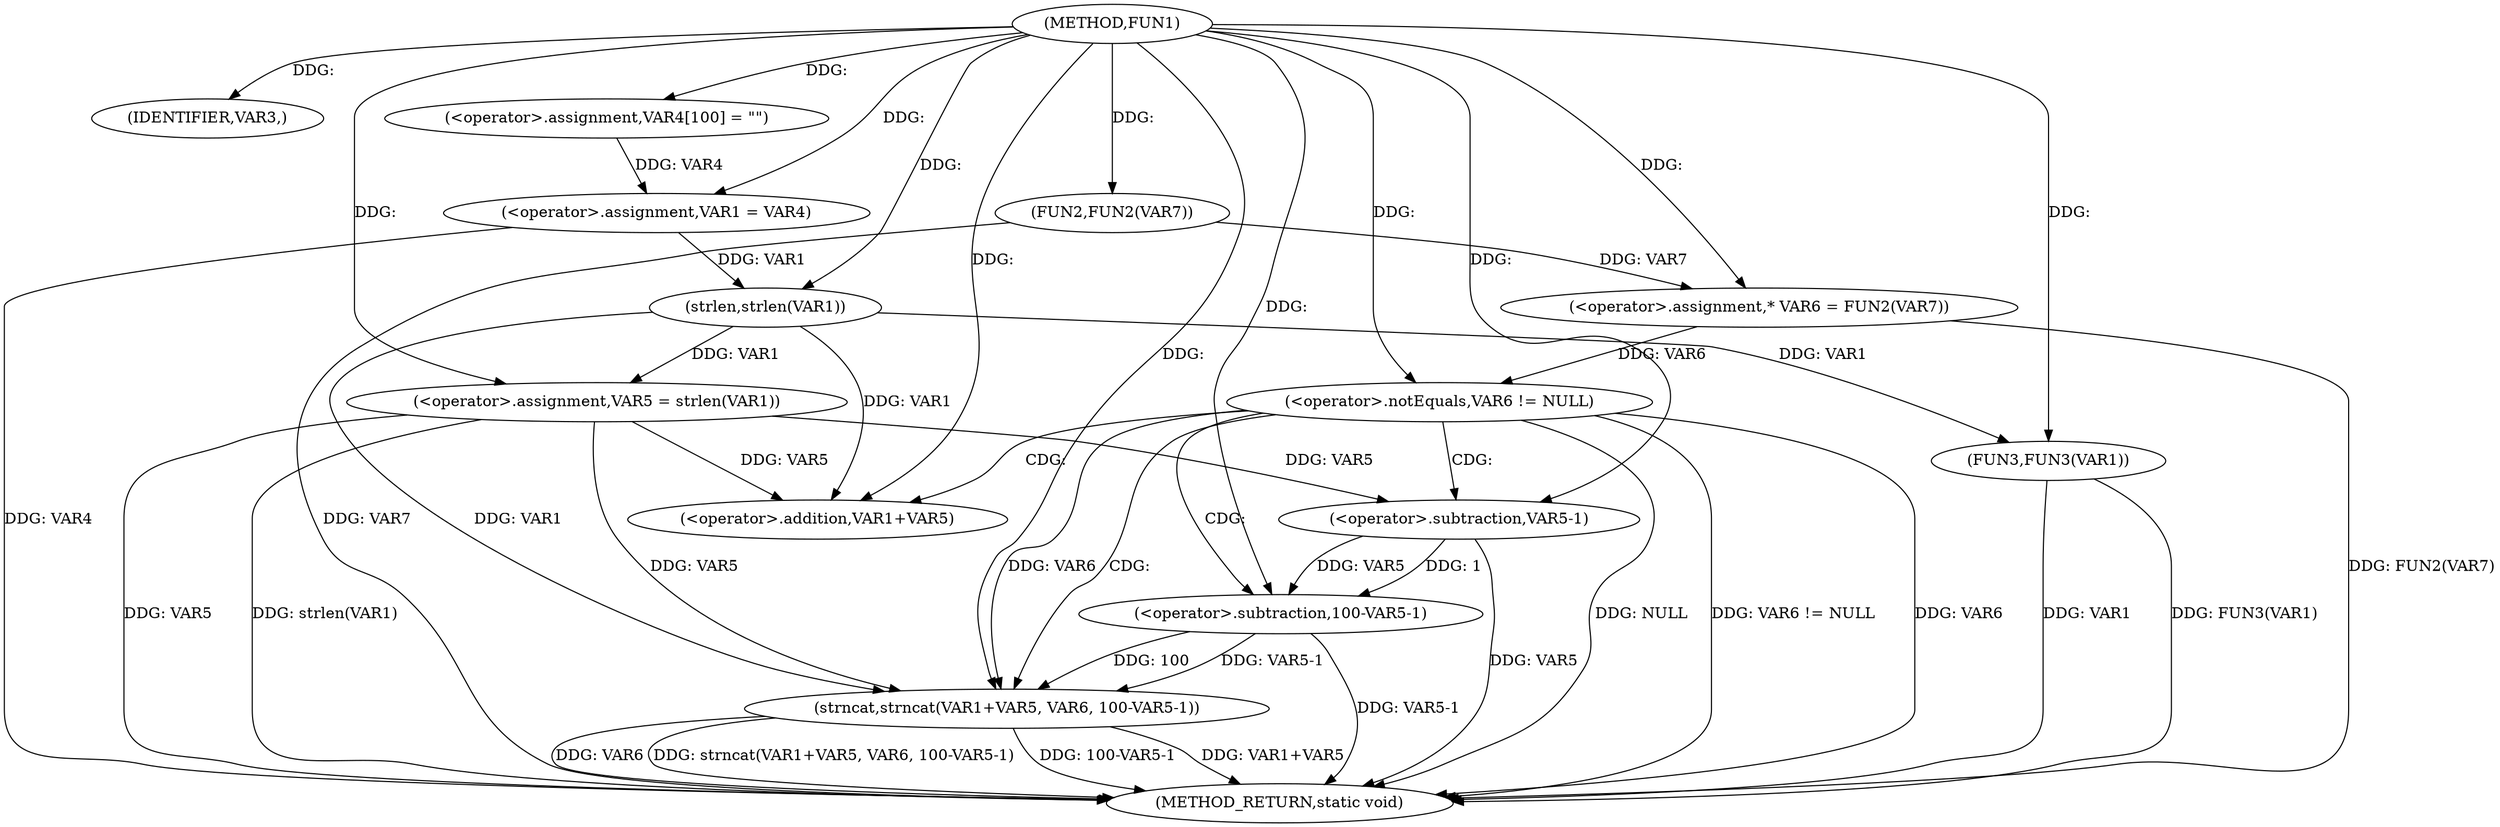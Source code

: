 digraph FUN1 {  
"1000100" [label = "(METHOD,FUN1)" ]
"1000139" [label = "(METHOD_RETURN,static void)" ]
"1000103" [label = "(IDENTIFIER,VAR3,)" ]
"1000105" [label = "(<operator>.assignment,VAR4[100] = \"\")" ]
"1000108" [label = "(<operator>.assignment,VAR1 = VAR4)" ]
"1000113" [label = "(<operator>.assignment,VAR5 = strlen(VAR1))" ]
"1000115" [label = "(strlen,strlen(VAR1))" ]
"1000118" [label = "(<operator>.assignment,* VAR6 = FUN2(VAR7))" ]
"1000120" [label = "(FUN2,FUN2(VAR7))" ]
"1000123" [label = "(<operator>.notEquals,VAR6 != NULL)" ]
"1000127" [label = "(strncat,strncat(VAR1+VAR5, VAR6, 100-VAR5-1))" ]
"1000128" [label = "(<operator>.addition,VAR1+VAR5)" ]
"1000132" [label = "(<operator>.subtraction,100-VAR5-1)" ]
"1000134" [label = "(<operator>.subtraction,VAR5-1)" ]
"1000137" [label = "(FUN3,FUN3(VAR1))" ]
  "1000123" -> "1000139"  [ label = "DDG: NULL"] 
  "1000113" -> "1000139"  [ label = "DDG: VAR5"] 
  "1000132" -> "1000139"  [ label = "DDG: VAR5-1"] 
  "1000127" -> "1000139"  [ label = "DDG: strncat(VAR1+VAR5, VAR6, 100-VAR5-1)"] 
  "1000137" -> "1000139"  [ label = "DDG: FUN3(VAR1)"] 
  "1000123" -> "1000139"  [ label = "DDG: VAR6 != NULL"] 
  "1000127" -> "1000139"  [ label = "DDG: 100-VAR5-1"] 
  "1000113" -> "1000139"  [ label = "DDG: strlen(VAR1)"] 
  "1000120" -> "1000139"  [ label = "DDG: VAR7"] 
  "1000134" -> "1000139"  [ label = "DDG: VAR5"] 
  "1000108" -> "1000139"  [ label = "DDG: VAR4"] 
  "1000118" -> "1000139"  [ label = "DDG: FUN2(VAR7)"] 
  "1000127" -> "1000139"  [ label = "DDG: VAR1+VAR5"] 
  "1000137" -> "1000139"  [ label = "DDG: VAR1"] 
  "1000127" -> "1000139"  [ label = "DDG: VAR6"] 
  "1000123" -> "1000139"  [ label = "DDG: VAR6"] 
  "1000100" -> "1000103"  [ label = "DDG: "] 
  "1000100" -> "1000105"  [ label = "DDG: "] 
  "1000105" -> "1000108"  [ label = "DDG: VAR4"] 
  "1000100" -> "1000108"  [ label = "DDG: "] 
  "1000115" -> "1000113"  [ label = "DDG: VAR1"] 
  "1000100" -> "1000113"  [ label = "DDG: "] 
  "1000108" -> "1000115"  [ label = "DDG: VAR1"] 
  "1000100" -> "1000115"  [ label = "DDG: "] 
  "1000120" -> "1000118"  [ label = "DDG: VAR7"] 
  "1000100" -> "1000118"  [ label = "DDG: "] 
  "1000100" -> "1000120"  [ label = "DDG: "] 
  "1000118" -> "1000123"  [ label = "DDG: VAR6"] 
  "1000100" -> "1000123"  [ label = "DDG: "] 
  "1000115" -> "1000127"  [ label = "DDG: VAR1"] 
  "1000100" -> "1000127"  [ label = "DDG: "] 
  "1000113" -> "1000127"  [ label = "DDG: VAR5"] 
  "1000115" -> "1000128"  [ label = "DDG: VAR1"] 
  "1000100" -> "1000128"  [ label = "DDG: "] 
  "1000113" -> "1000128"  [ label = "DDG: VAR5"] 
  "1000123" -> "1000127"  [ label = "DDG: VAR6"] 
  "1000132" -> "1000127"  [ label = "DDG: 100"] 
  "1000132" -> "1000127"  [ label = "DDG: VAR5-1"] 
  "1000100" -> "1000132"  [ label = "DDG: "] 
  "1000134" -> "1000132"  [ label = "DDG: VAR5"] 
  "1000134" -> "1000132"  [ label = "DDG: 1"] 
  "1000100" -> "1000134"  [ label = "DDG: "] 
  "1000113" -> "1000134"  [ label = "DDG: VAR5"] 
  "1000115" -> "1000137"  [ label = "DDG: VAR1"] 
  "1000100" -> "1000137"  [ label = "DDG: "] 
  "1000123" -> "1000132"  [ label = "CDG: "] 
  "1000123" -> "1000128"  [ label = "CDG: "] 
  "1000123" -> "1000127"  [ label = "CDG: "] 
  "1000123" -> "1000134"  [ label = "CDG: "] 
}
